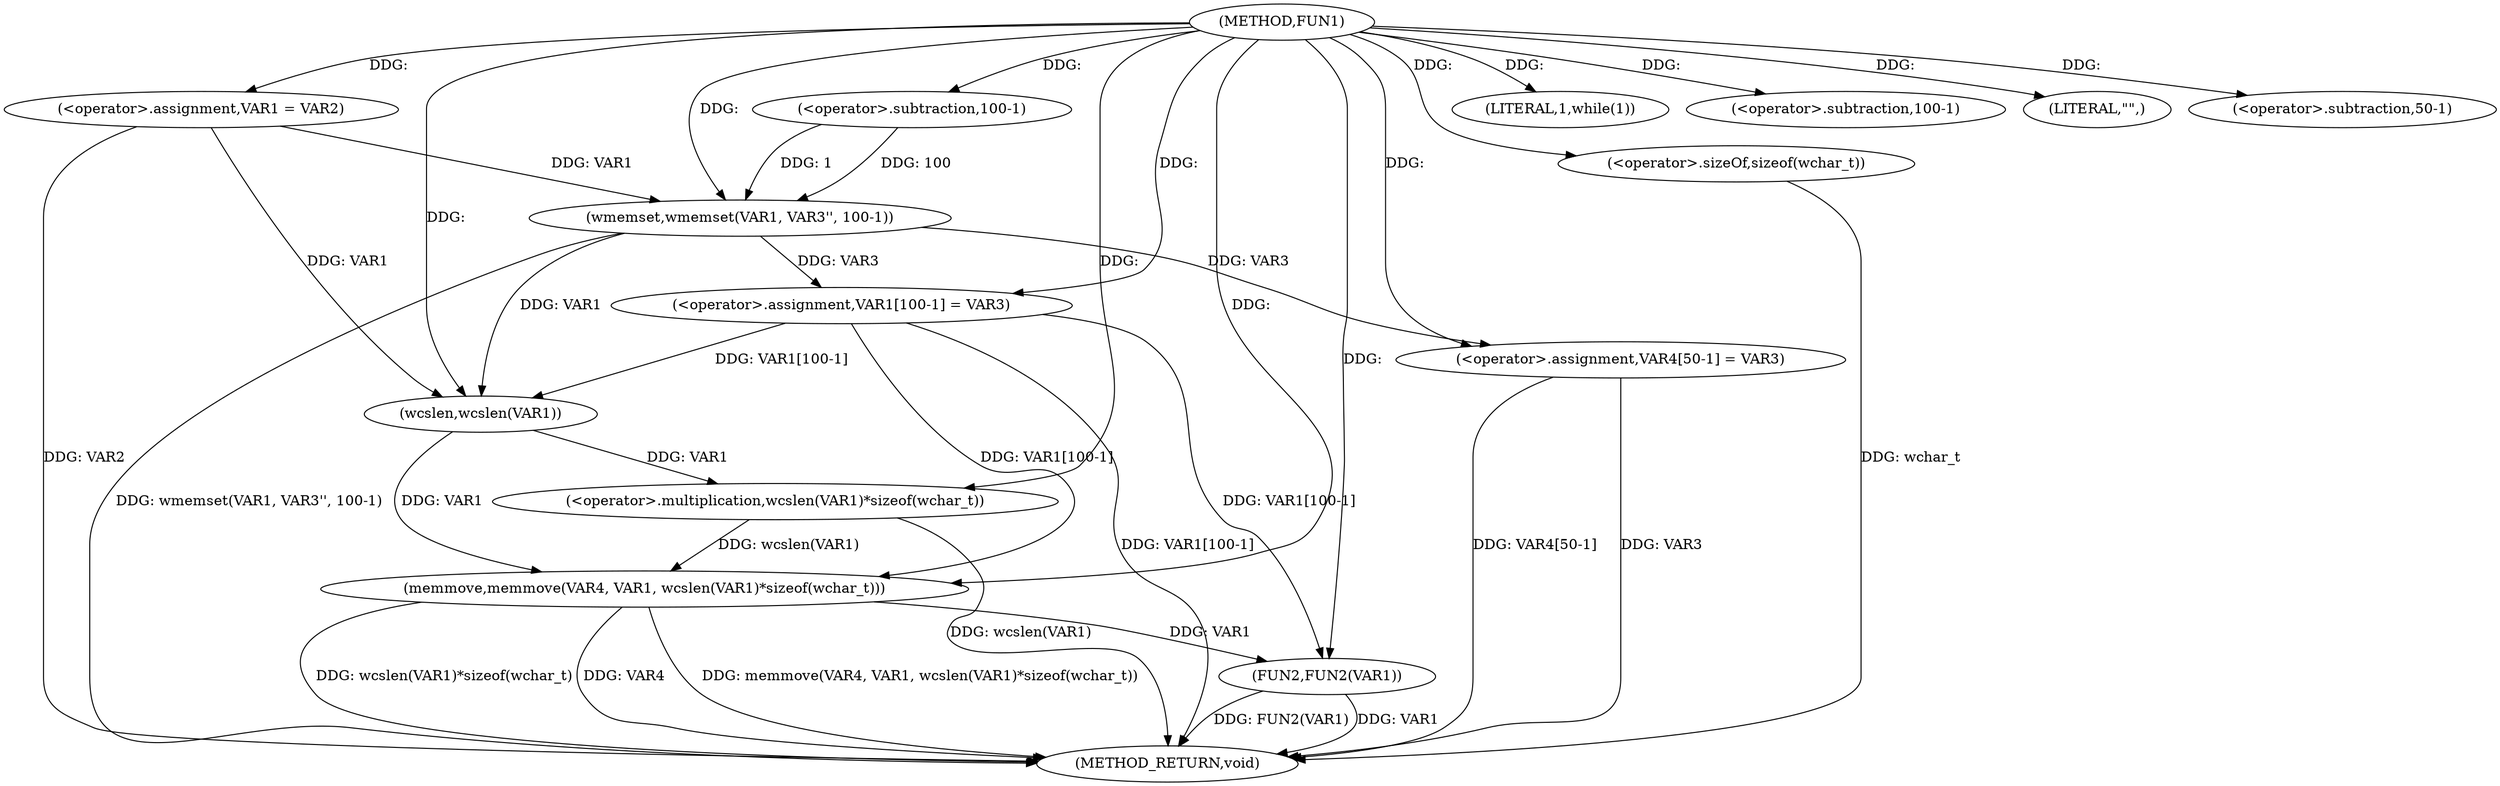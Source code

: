 digraph FUN1 {  
"1000100" [label = "(METHOD,FUN1)" ]
"1000143" [label = "(METHOD_RETURN,void)" ]
"1000104" [label = "(<operator>.assignment,VAR1 = VAR2)" ]
"1000108" [label = "(LITERAL,1,while(1))" ]
"1000110" [label = "(wmemset,wmemset(VAR1, VAR3'', 100-1))" ]
"1000113" [label = "(<operator>.subtraction,100-1)" ]
"1000116" [label = "(<operator>.assignment,VAR1[100-1] = VAR3)" ]
"1000119" [label = "(<operator>.subtraction,100-1)" ]
"1000125" [label = "(LITERAL,\"\",)" ]
"1000126" [label = "(memmove,memmove(VAR4, VAR1, wcslen(VAR1)*sizeof(wchar_t)))" ]
"1000129" [label = "(<operator>.multiplication,wcslen(VAR1)*sizeof(wchar_t))" ]
"1000130" [label = "(wcslen,wcslen(VAR1))" ]
"1000132" [label = "(<operator>.sizeOf,sizeof(wchar_t))" ]
"1000134" [label = "(<operator>.assignment,VAR4[50-1] = VAR3)" ]
"1000137" [label = "(<operator>.subtraction,50-1)" ]
"1000141" [label = "(FUN2,FUN2(VAR1))" ]
  "1000116" -> "1000143"  [ label = "DDG: VAR1[100-1]"] 
  "1000141" -> "1000143"  [ label = "DDG: VAR1"] 
  "1000134" -> "1000143"  [ label = "DDG: VAR3"] 
  "1000126" -> "1000143"  [ label = "DDG: VAR4"] 
  "1000132" -> "1000143"  [ label = "DDG: wchar_t"] 
  "1000129" -> "1000143"  [ label = "DDG: wcslen(VAR1)"] 
  "1000126" -> "1000143"  [ label = "DDG: memmove(VAR4, VAR1, wcslen(VAR1)*sizeof(wchar_t))"] 
  "1000141" -> "1000143"  [ label = "DDG: FUN2(VAR1)"] 
  "1000126" -> "1000143"  [ label = "DDG: wcslen(VAR1)*sizeof(wchar_t)"] 
  "1000134" -> "1000143"  [ label = "DDG: VAR4[50-1]"] 
  "1000110" -> "1000143"  [ label = "DDG: wmemset(VAR1, VAR3'', 100-1)"] 
  "1000104" -> "1000143"  [ label = "DDG: VAR2"] 
  "1000100" -> "1000104"  [ label = "DDG: "] 
  "1000100" -> "1000108"  [ label = "DDG: "] 
  "1000104" -> "1000110"  [ label = "DDG: VAR1"] 
  "1000100" -> "1000110"  [ label = "DDG: "] 
  "1000113" -> "1000110"  [ label = "DDG: 100"] 
  "1000113" -> "1000110"  [ label = "DDG: 1"] 
  "1000100" -> "1000113"  [ label = "DDG: "] 
  "1000110" -> "1000116"  [ label = "DDG: VAR3"] 
  "1000100" -> "1000116"  [ label = "DDG: "] 
  "1000100" -> "1000119"  [ label = "DDG: "] 
  "1000100" -> "1000125"  [ label = "DDG: "] 
  "1000100" -> "1000126"  [ label = "DDG: "] 
  "1000116" -> "1000126"  [ label = "DDG: VAR1[100-1]"] 
  "1000130" -> "1000126"  [ label = "DDG: VAR1"] 
  "1000129" -> "1000126"  [ label = "DDG: wcslen(VAR1)"] 
  "1000130" -> "1000129"  [ label = "DDG: VAR1"] 
  "1000116" -> "1000130"  [ label = "DDG: VAR1[100-1]"] 
  "1000104" -> "1000130"  [ label = "DDG: VAR1"] 
  "1000110" -> "1000130"  [ label = "DDG: VAR1"] 
  "1000100" -> "1000130"  [ label = "DDG: "] 
  "1000100" -> "1000129"  [ label = "DDG: "] 
  "1000100" -> "1000132"  [ label = "DDG: "] 
  "1000100" -> "1000134"  [ label = "DDG: "] 
  "1000110" -> "1000134"  [ label = "DDG: VAR3"] 
  "1000100" -> "1000137"  [ label = "DDG: "] 
  "1000116" -> "1000141"  [ label = "DDG: VAR1[100-1]"] 
  "1000126" -> "1000141"  [ label = "DDG: VAR1"] 
  "1000100" -> "1000141"  [ label = "DDG: "] 
}
